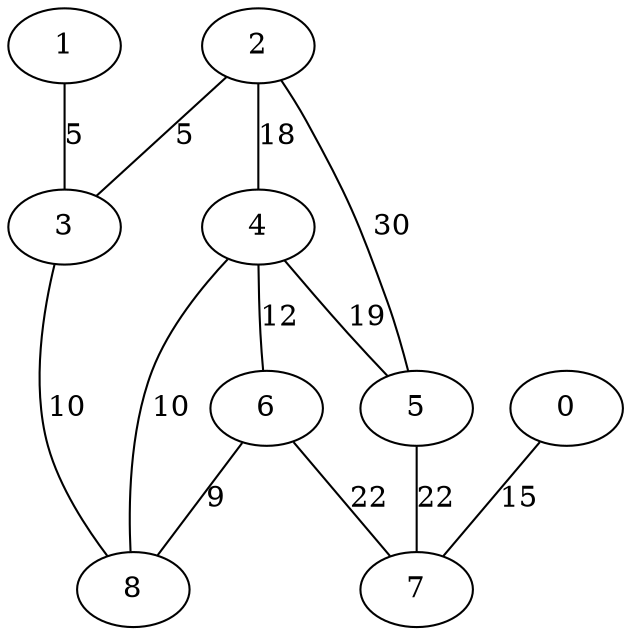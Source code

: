 graph Connected_Components {
    1 -- 3 [label="5"]
    4 -- 6 [label="12"]
    4 -- 5 [label="19"]
    4 -- 8 [label="10"]
    6 -- 7 [label="22"]
    6 -- 8 [label="9"]
    0 -- 7 [label="15"]
    2 -- 4 [label="18"]
    2 -- 5 [label="30"]
    2 -- 3 [label="5"]
    3 -- 8 [label="10"]
    5 -- 7 [label="22"]
}
